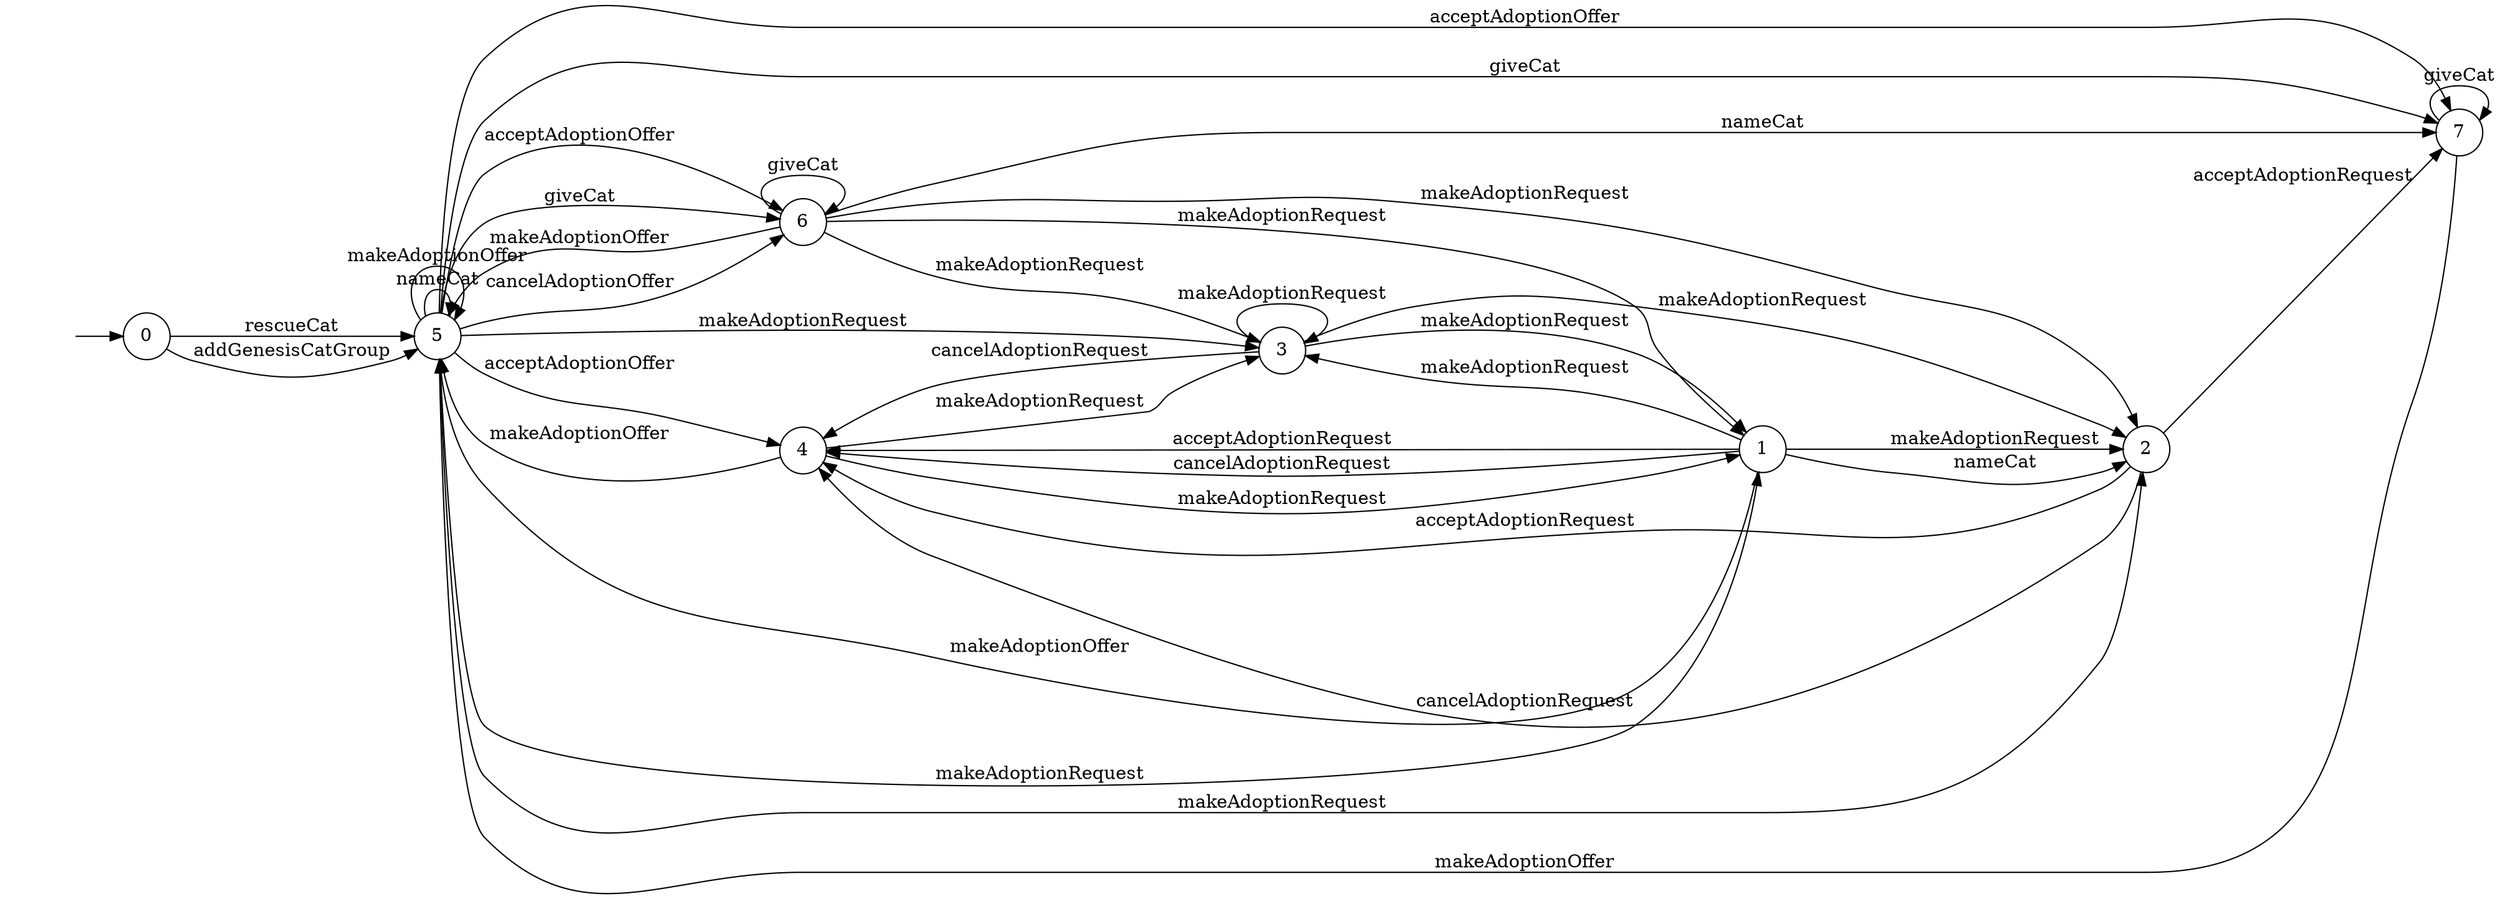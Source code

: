 digraph "Dapp-Automata-data/result/model-fix/0x60cd862c9c687a9de49aecdc3a99b74a4fc54ab6/MoonCatRescue/FSM-6" {
	graph [rankdir=LR]
	"" [label="" shape=plaintext]
	4 [label=4 shape=circle]
	5 [label=5 shape=circle]
	1 [label=1 shape=circle]
	0 [label=0 shape=circle]
	6 [label=6 shape=circle]
	3 [label=3 shape=circle]
	2 [label=2 shape=circle]
	7 [label=7 shape=circle]
	"" -> 0 [label=""]
	0 -> 5 [label=rescueCat]
	0 -> 5 [label=addGenesisCatGroup]
	5 -> 5 [label=nameCat]
	5 -> 5 [label=makeAdoptionOffer]
	5 -> 6 [label=cancelAdoptionOffer]
	5 -> 4 [label=acceptAdoptionOffer]
	5 -> 6 [label=acceptAdoptionOffer]
	5 -> 7 [label=acceptAdoptionOffer]
	5 -> 6 [label=giveCat]
	5 -> 7 [label=giveCat]
	5 -> 2 [label=makeAdoptionRequest]
	5 -> 3 [label=makeAdoptionRequest]
	5 -> 1 [label=makeAdoptionRequest]
	3 -> 2 [label=makeAdoptionRequest]
	3 -> 3 [label=makeAdoptionRequest]
	3 -> 1 [label=makeAdoptionRequest]
	3 -> 4 [label=cancelAdoptionRequest]
	1 -> 2 [label=nameCat]
	1 -> 5 [label=makeAdoptionOffer]
	1 -> 3 [label=makeAdoptionRequest]
	1 -> 2 [label=makeAdoptionRequest]
	1 -> 4 [label=acceptAdoptionRequest]
	1 -> 4 [label=cancelAdoptionRequest]
	4 -> 5 [label=makeAdoptionOffer]
	4 -> 3 [label=makeAdoptionRequest]
	4 -> 1 [label=makeAdoptionRequest]
	6 -> 7 [label=nameCat]
	6 -> 5 [label=makeAdoptionOffer]
	6 -> 6 [label=giveCat]
	6 -> 2 [label=makeAdoptionRequest]
	6 -> 3 [label=makeAdoptionRequest]
	6 -> 1 [label=makeAdoptionRequest]
	7 -> 5 [label=makeAdoptionOffer]
	7 -> 7 [label=giveCat]
	2 -> 4 [label=acceptAdoptionRequest]
	2 -> 7 [label=acceptAdoptionRequest]
	2 -> 4 [label=cancelAdoptionRequest]
}

